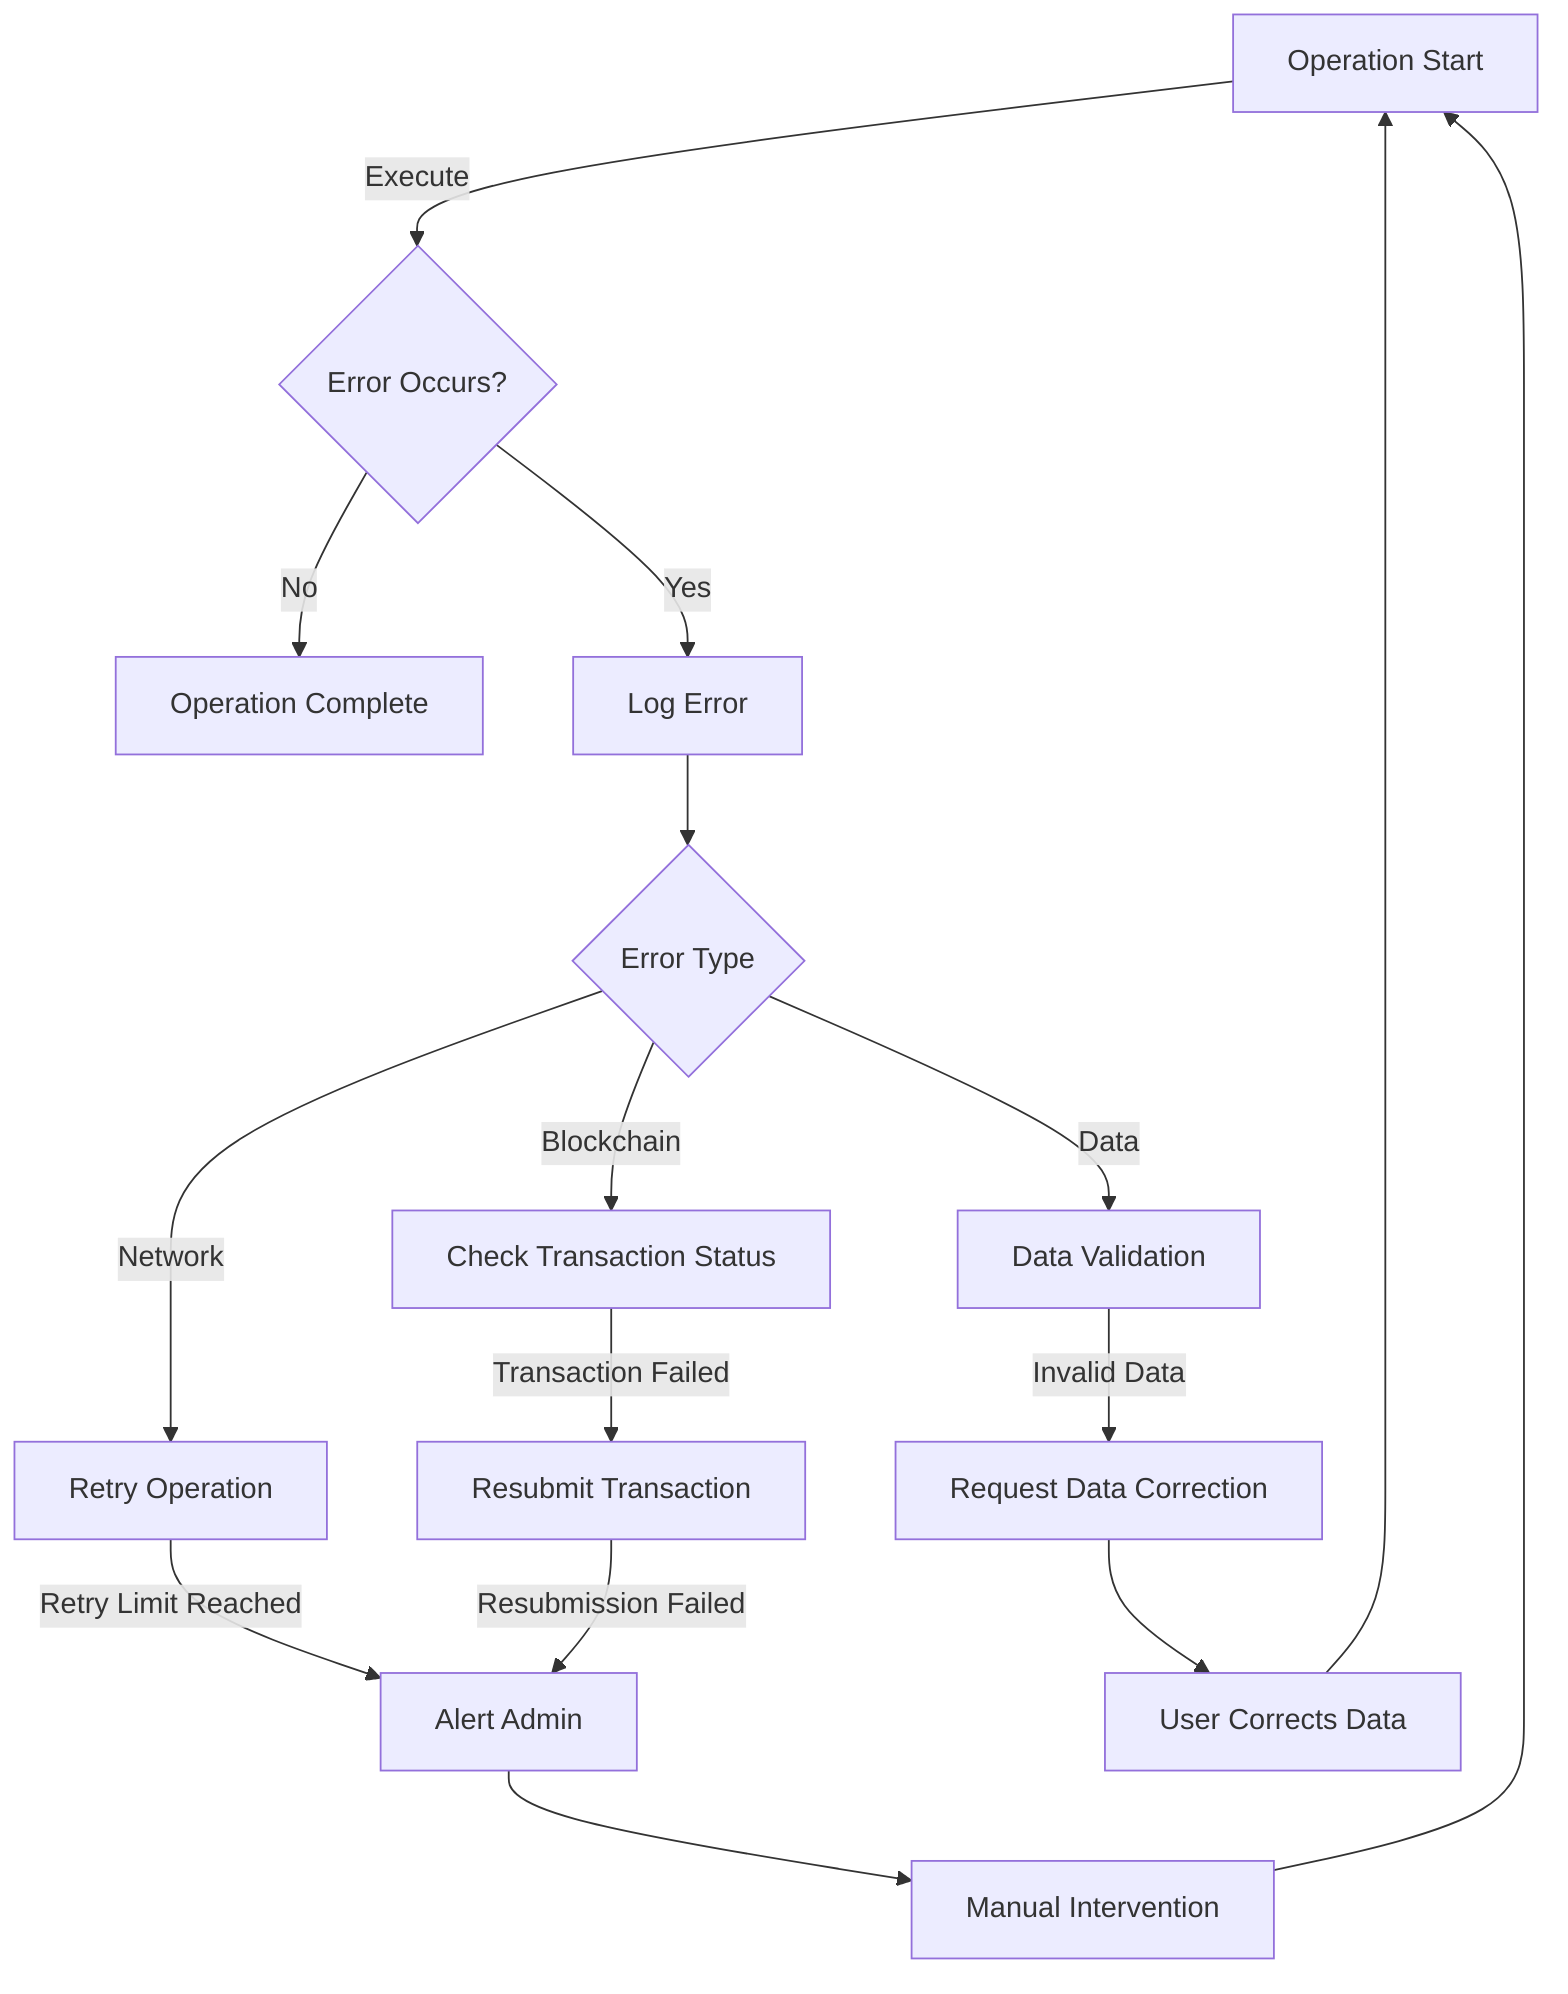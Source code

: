 graph TD
    A[Operation Start] -->|Execute| B{Error Occurs?}
    B -->|No| C[Operation Complete]
    B -->|Yes| D[Log Error]
    D --> E{Error Type}
    E -->|Network| F[Retry Operation]
    E -->|Data| G[Data Validation]
    E -->|Blockchain| H[Check Transaction Status]
    F -->|Retry Limit Reached| I[Alert Admin]
    G -->|Invalid Data| J[Request Data Correction]
    H -->|Transaction Failed| K[Resubmit Transaction]
    I --> L[Manual Intervention]
    J --> M[User Corrects Data]
    K -->|Resubmission Failed| I
    L --> A
    M --> A